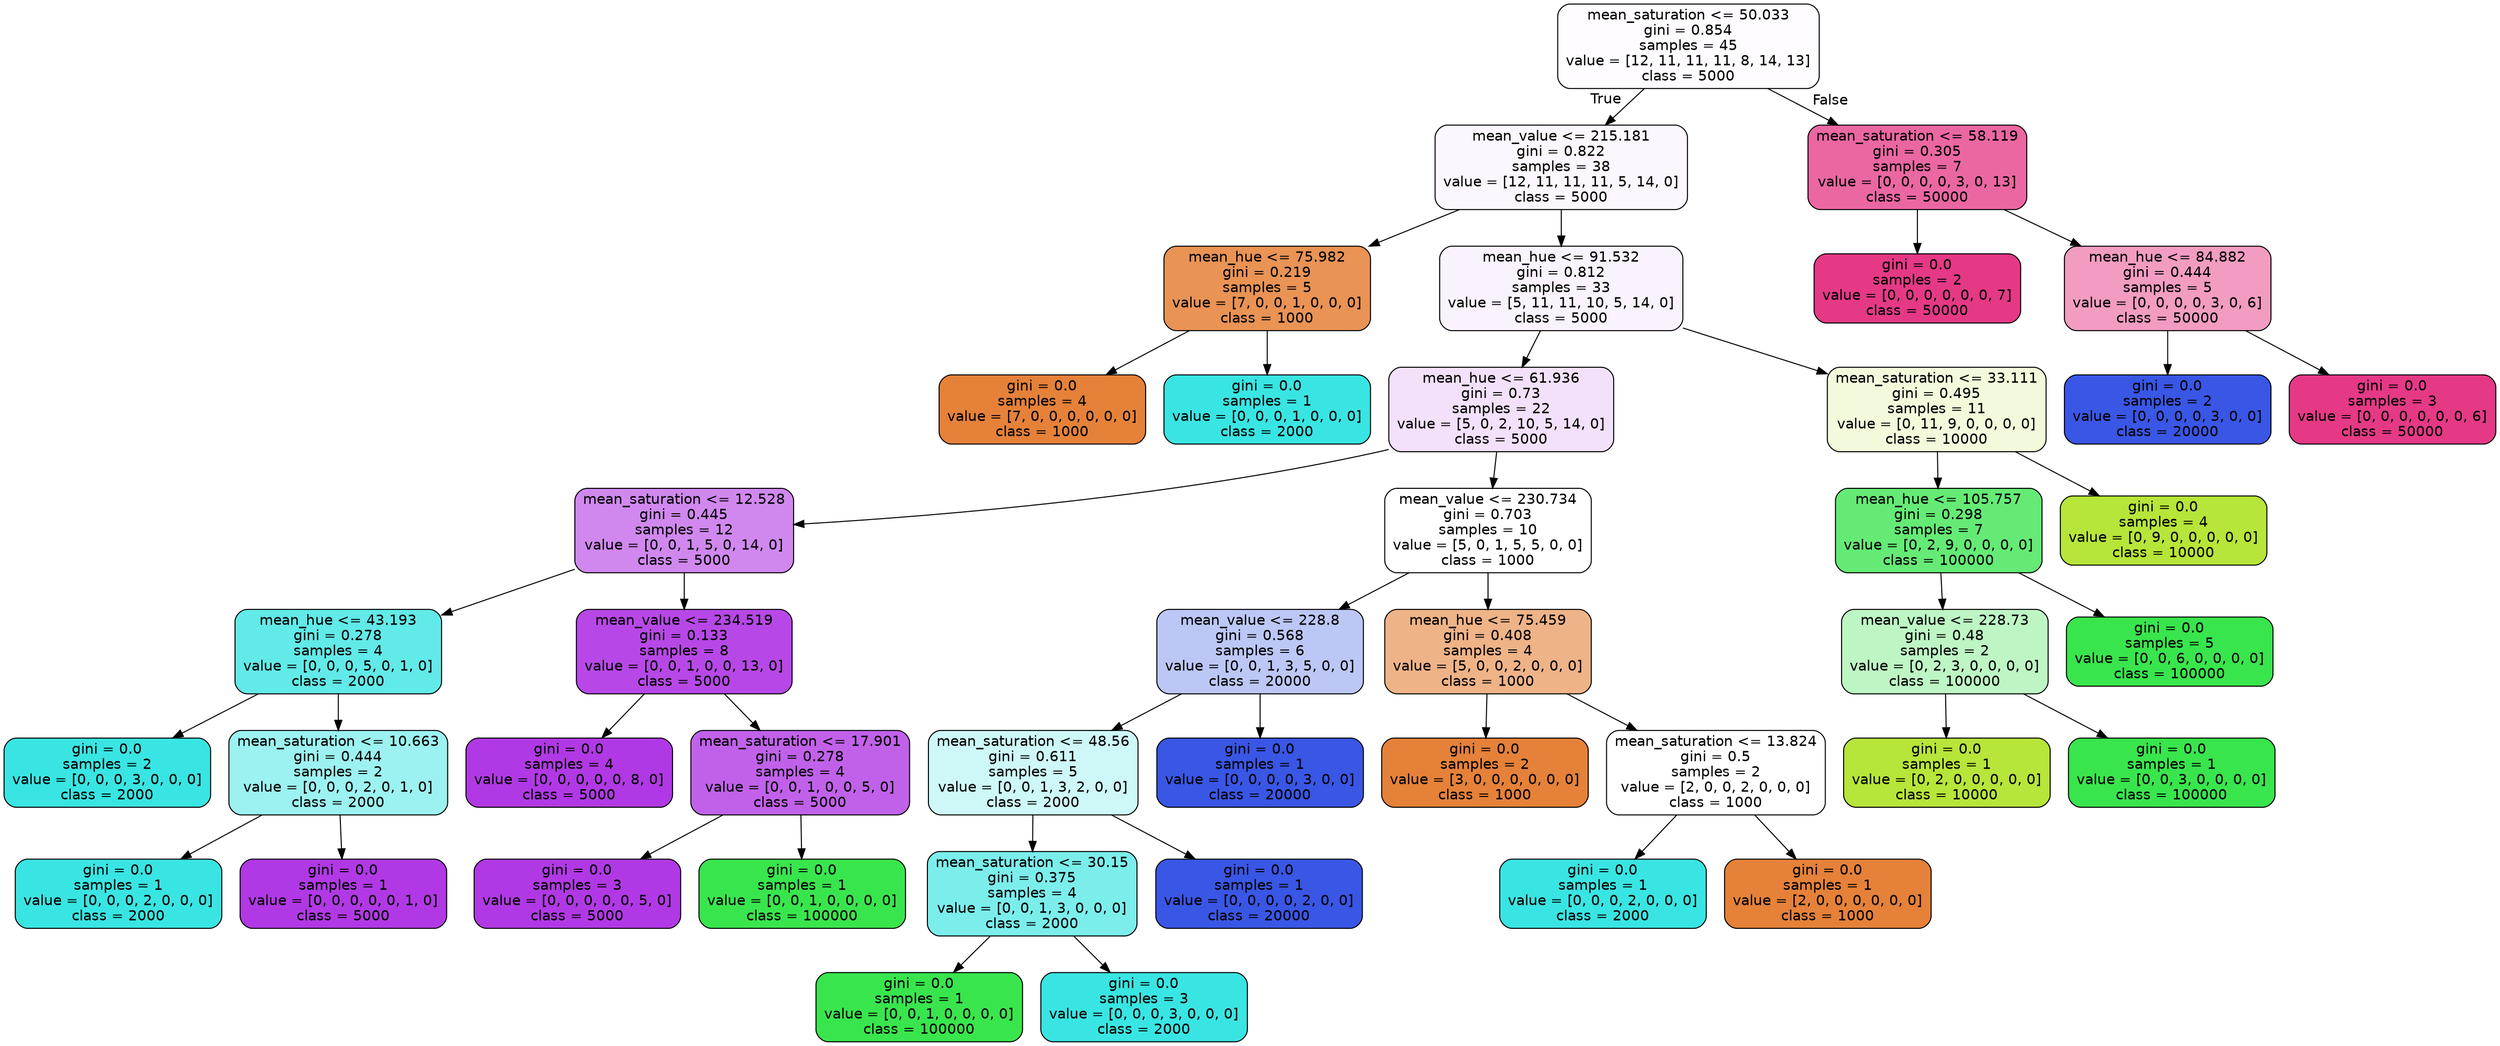 digraph Tree {
node [shape=box, style="filled, rounded", color="black", fontname="helvetica"] ;
edge [fontname="helvetica"] ;
0 [label="mean_saturation <= 50.033\ngini = 0.854\nsamples = 45\nvalue = [12, 11, 11, 11, 8, 14, 13]\nclass = 5000", fillcolor="#fefcff"] ;
1 [label="mean_value <= 215.181\ngini = 0.822\nsamples = 38\nvalue = [12, 11, 11, 11, 5, 14, 0]\nclass = 5000", fillcolor="#fcf7fe"] ;
0 -> 1 [labeldistance=2.5, labelangle=45, headlabel="True"] ;
2 [label="mean_hue <= 75.982\ngini = 0.219\nsamples = 5\nvalue = [7, 0, 0, 1, 0, 0, 0]\nclass = 1000", fillcolor="#e99355"] ;
1 -> 2 ;
3 [label="gini = 0.0\nsamples = 4\nvalue = [7, 0, 0, 0, 0, 0, 0]\nclass = 1000", fillcolor="#e58139"] ;
2 -> 3 ;
4 [label="gini = 0.0\nsamples = 1\nvalue = [0, 0, 0, 1, 0, 0, 0]\nclass = 2000", fillcolor="#39e5e2"] ;
2 -> 4 ;
5 [label="mean_hue <= 91.532\ngini = 0.812\nsamples = 33\nvalue = [5, 11, 11, 10, 5, 14, 0]\nclass = 5000", fillcolor="#faf2fd"] ;
1 -> 5 ;
6 [label="mean_hue <= 61.936\ngini = 0.73\nsamples = 22\nvalue = [5, 0, 2, 10, 5, 14, 0]\nclass = 5000", fillcolor="#f3e1fb"] ;
5 -> 6 ;
7 [label="mean_saturation <= 12.528\ngini = 0.445\nsamples = 12\nvalue = [0, 0, 1, 5, 0, 14, 0]\nclass = 5000", fillcolor="#d088ef"] ;
6 -> 7 ;
8 [label="mean_hue <= 43.193\ngini = 0.278\nsamples = 4\nvalue = [0, 0, 0, 5, 0, 1, 0]\nclass = 2000", fillcolor="#61eae8"] ;
7 -> 8 ;
9 [label="gini = 0.0\nsamples = 2\nvalue = [0, 0, 0, 3, 0, 0, 0]\nclass = 2000", fillcolor="#39e5e2"] ;
8 -> 9 ;
10 [label="mean_saturation <= 10.663\ngini = 0.444\nsamples = 2\nvalue = [0, 0, 0, 2, 0, 1, 0]\nclass = 2000", fillcolor="#9cf2f0"] ;
8 -> 10 ;
11 [label="gini = 0.0\nsamples = 1\nvalue = [0, 0, 0, 2, 0, 0, 0]\nclass = 2000", fillcolor="#39e5e2"] ;
10 -> 11 ;
12 [label="gini = 0.0\nsamples = 1\nvalue = [0, 0, 0, 0, 0, 1, 0]\nclass = 5000", fillcolor="#b139e5"] ;
10 -> 12 ;
13 [label="mean_value <= 234.519\ngini = 0.133\nsamples = 8\nvalue = [0, 0, 1, 0, 0, 13, 0]\nclass = 5000", fillcolor="#b748e7"] ;
7 -> 13 ;
14 [label="gini = 0.0\nsamples = 4\nvalue = [0, 0, 0, 0, 0, 8, 0]\nclass = 5000", fillcolor="#b139e5"] ;
13 -> 14 ;
15 [label="mean_saturation <= 17.901\ngini = 0.278\nsamples = 4\nvalue = [0, 0, 1, 0, 0, 5, 0]\nclass = 5000", fillcolor="#c161ea"] ;
13 -> 15 ;
16 [label="gini = 0.0\nsamples = 3\nvalue = [0, 0, 0, 0, 0, 5, 0]\nclass = 5000", fillcolor="#b139e5"] ;
15 -> 16 ;
17 [label="gini = 0.0\nsamples = 1\nvalue = [0, 0, 1, 0, 0, 0, 0]\nclass = 100000", fillcolor="#39e54d"] ;
15 -> 17 ;
18 [label="mean_value <= 230.734\ngini = 0.703\nsamples = 10\nvalue = [5, 0, 1, 5, 5, 0, 0]\nclass = 1000", fillcolor="#ffffff"] ;
6 -> 18 ;
19 [label="mean_value <= 228.8\ngini = 0.568\nsamples = 6\nvalue = [0, 0, 1, 3, 5, 0, 0]\nclass = 20000", fillcolor="#bdc7f6"] ;
18 -> 19 ;
20 [label="mean_saturation <= 48.56\ngini = 0.611\nsamples = 5\nvalue = [0, 0, 1, 3, 2, 0, 0]\nclass = 2000", fillcolor="#cef8f8"] ;
19 -> 20 ;
21 [label="mean_saturation <= 30.15\ngini = 0.375\nsamples = 4\nvalue = [0, 0, 1, 3, 0, 0, 0]\nclass = 2000", fillcolor="#7beeec"] ;
20 -> 21 ;
22 [label="gini = 0.0\nsamples = 1\nvalue = [0, 0, 1, 0, 0, 0, 0]\nclass = 100000", fillcolor="#39e54d"] ;
21 -> 22 ;
23 [label="gini = 0.0\nsamples = 3\nvalue = [0, 0, 0, 3, 0, 0, 0]\nclass = 2000", fillcolor="#39e5e2"] ;
21 -> 23 ;
24 [label="gini = 0.0\nsamples = 1\nvalue = [0, 0, 0, 0, 2, 0, 0]\nclass = 20000", fillcolor="#3956e5"] ;
20 -> 24 ;
25 [label="gini = 0.0\nsamples = 1\nvalue = [0, 0, 0, 0, 3, 0, 0]\nclass = 20000", fillcolor="#3956e5"] ;
19 -> 25 ;
26 [label="mean_hue <= 75.459\ngini = 0.408\nsamples = 4\nvalue = [5, 0, 0, 2, 0, 0, 0]\nclass = 1000", fillcolor="#efb388"] ;
18 -> 26 ;
27 [label="gini = 0.0\nsamples = 2\nvalue = [3, 0, 0, 0, 0, 0, 0]\nclass = 1000", fillcolor="#e58139"] ;
26 -> 27 ;
28 [label="mean_saturation <= 13.824\ngini = 0.5\nsamples = 2\nvalue = [2, 0, 0, 2, 0, 0, 0]\nclass = 1000", fillcolor="#ffffff"] ;
26 -> 28 ;
29 [label="gini = 0.0\nsamples = 1\nvalue = [0, 0, 0, 2, 0, 0, 0]\nclass = 2000", fillcolor="#39e5e2"] ;
28 -> 29 ;
30 [label="gini = 0.0\nsamples = 1\nvalue = [2, 0, 0, 0, 0, 0, 0]\nclass = 1000", fillcolor="#e58139"] ;
28 -> 30 ;
31 [label="mean_saturation <= 33.111\ngini = 0.495\nsamples = 11\nvalue = [0, 11, 9, 0, 0, 0, 0]\nclass = 10000", fillcolor="#f2fadb"] ;
5 -> 31 ;
32 [label="mean_hue <= 105.757\ngini = 0.298\nsamples = 7\nvalue = [0, 2, 9, 0, 0, 0, 0]\nclass = 100000", fillcolor="#65eb75"] ;
31 -> 32 ;
33 [label="mean_value <= 228.73\ngini = 0.48\nsamples = 2\nvalue = [0, 2, 3, 0, 0, 0, 0]\nclass = 100000", fillcolor="#bdf6c4"] ;
32 -> 33 ;
34 [label="gini = 0.0\nsamples = 1\nvalue = [0, 2, 0, 0, 0, 0, 0]\nclass = 10000", fillcolor="#b7e539"] ;
33 -> 34 ;
35 [label="gini = 0.0\nsamples = 1\nvalue = [0, 0, 3, 0, 0, 0, 0]\nclass = 100000", fillcolor="#39e54d"] ;
33 -> 35 ;
36 [label="gini = 0.0\nsamples = 5\nvalue = [0, 0, 6, 0, 0, 0, 0]\nclass = 100000", fillcolor="#39e54d"] ;
32 -> 36 ;
37 [label="gini = 0.0\nsamples = 4\nvalue = [0, 9, 0, 0, 0, 0, 0]\nclass = 10000", fillcolor="#b7e539"] ;
31 -> 37 ;
38 [label="mean_saturation <= 58.119\ngini = 0.305\nsamples = 7\nvalue = [0, 0, 0, 0, 3, 0, 13]\nclass = 50000", fillcolor="#eb67a2"] ;
0 -> 38 [labeldistance=2.5, labelangle=-45, headlabel="False"] ;
39 [label="gini = 0.0\nsamples = 2\nvalue = [0, 0, 0, 0, 0, 0, 7]\nclass = 50000", fillcolor="#e53986"] ;
38 -> 39 ;
40 [label="mean_hue <= 84.882\ngini = 0.444\nsamples = 5\nvalue = [0, 0, 0, 0, 3, 0, 6]\nclass = 50000", fillcolor="#f29cc2"] ;
38 -> 40 ;
41 [label="gini = 0.0\nsamples = 2\nvalue = [0, 0, 0, 0, 3, 0, 0]\nclass = 20000", fillcolor="#3956e5"] ;
40 -> 41 ;
42 [label="gini = 0.0\nsamples = 3\nvalue = [0, 0, 0, 0, 0, 0, 6]\nclass = 50000", fillcolor="#e53986"] ;
40 -> 42 ;
}